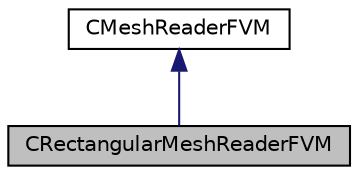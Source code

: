 digraph "CRectangularMeshReaderFVM"
{
 // LATEX_PDF_SIZE
  edge [fontname="Helvetica",fontsize="10",labelfontname="Helvetica",labelfontsize="10"];
  node [fontname="Helvetica",fontsize="10",shape=record];
  Node1 [label="CRectangularMeshReaderFVM",height=0.2,width=0.4,color="black", fillcolor="grey75", style="filled", fontcolor="black",tooltip="Reads a 2D rectangular grid into linear partitions for the finite volume solver (FVM)."];
  Node2 -> Node1 [dir="back",color="midnightblue",fontsize="10",style="solid",fontname="Helvetica"];
  Node2 [label="CMeshReaderFVM",height=0.2,width=0.4,color="black", fillcolor="white", style="filled",URL="$classCMeshReaderFVM.html",tooltip="Base class for the mesh zone readers of the finite volume solver (FVM)."];
}
